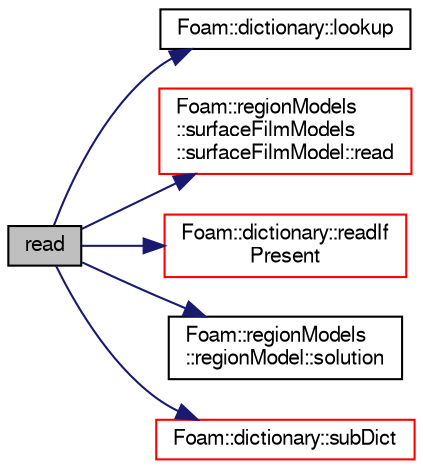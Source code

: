 digraph "read"
{
  bgcolor="transparent";
  edge [fontname="FreeSans",fontsize="10",labelfontname="FreeSans",labelfontsize="10"];
  node [fontname="FreeSans",fontsize="10",shape=record];
  rankdir="LR";
  Node1 [label="read",height=0.2,width=0.4,color="black", fillcolor="grey75", style="filled" fontcolor="black"];
  Node1 -> Node2 [color="midnightblue",fontsize="10",style="solid",fontname="FreeSans"];
  Node2 [label="Foam::dictionary::lookup",height=0.2,width=0.4,color="black",URL="$a00502.html#a8baab402d653d6e789f67c57e23a5b59",tooltip="Find and return an entry data stream. "];
  Node1 -> Node3 [color="midnightblue",fontsize="10",style="solid",fontname="FreeSans"];
  Node3 [label="Foam::regionModels\l::surfaceFilmModels\l::surfaceFilmModel::read",height=0.2,width=0.4,color="red",URL="$a02411.html#af816873151ddb0126e98bb2f914d8ed5",tooltip="Read control parameters from dictionary. "];
  Node1 -> Node4 [color="midnightblue",fontsize="10",style="solid",fontname="FreeSans"];
  Node4 [label="Foam::dictionary::readIf\lPresent",height=0.2,width=0.4,color="red",URL="$a00502.html#ac3502a72e9d1a84f63c4919b78595cd4",tooltip="Find an entry if present, and assign to T. "];
  Node1 -> Node5 [color="midnightblue",fontsize="10",style="solid",fontname="FreeSans"];
  Node5 [label="Foam::regionModels\l::regionModel::solution",height=0.2,width=0.4,color="black",URL="$a02071.html#acc62a43849574ec22542de93bc80b149",tooltip="Return the solution dictionary. "];
  Node1 -> Node6 [color="midnightblue",fontsize="10",style="solid",fontname="FreeSans"];
  Node6 [label="Foam::dictionary::subDict",height=0.2,width=0.4,color="red",URL="$a00502.html#a42a549aa3e2c88399585b6462f6dbeb3",tooltip="Find and return a sub-dictionary. "];
}
